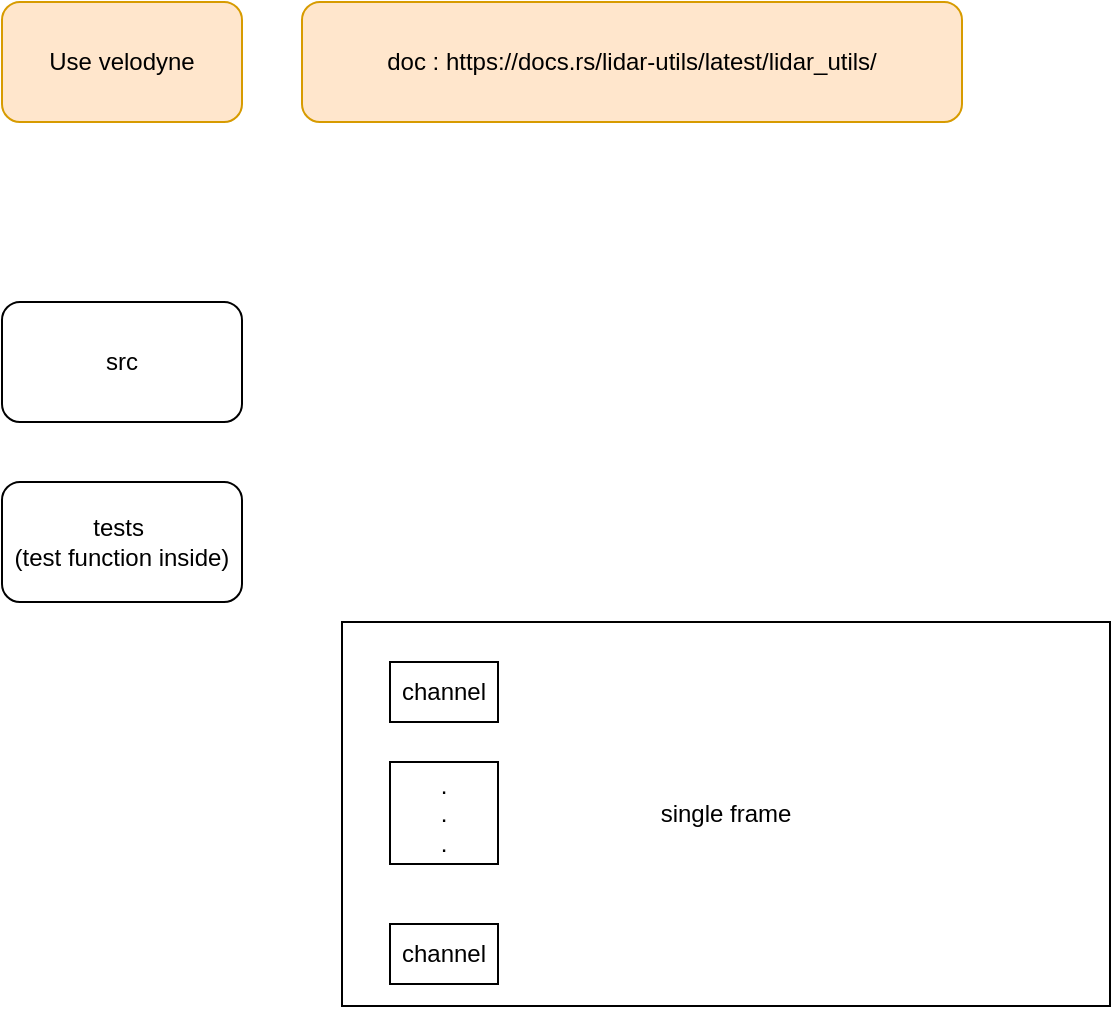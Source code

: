 <mxfile version="15.9.4" type="github">
  <diagram id="g9rVfQRId_UXP_9nCWD6" name="Page-1">
    <mxGraphModel dx="652" dy="1486" grid="1" gridSize="10" guides="1" tooltips="1" connect="1" arrows="1" fold="1" page="1" pageScale="1" pageWidth="827" pageHeight="1169" math="0" shadow="0">
      <root>
        <mxCell id="0" />
        <mxCell id="1" parent="0" />
        <mxCell id="2hSiSO6r-g4GhnsCLej8-1" value="tests&amp;nbsp;&lt;br&gt;(test function inside)" style="rounded=1;whiteSpace=wrap;html=1;" parent="1" vertex="1">
          <mxGeometry x="220" y="220" width="120" height="60" as="geometry" />
        </mxCell>
        <mxCell id="2hSiSO6r-g4GhnsCLej8-2" value="src" style="rounded=1;whiteSpace=wrap;html=1;" parent="1" vertex="1">
          <mxGeometry x="220" y="130" width="120" height="60" as="geometry" />
        </mxCell>
        <mxCell id="2hSiSO6r-g4GhnsCLej8-3" value="Use velodyne" style="rounded=1;whiteSpace=wrap;html=1;fillColor=#ffe6cc;strokeColor=#d79b00;" parent="1" vertex="1">
          <mxGeometry x="220" y="-20" width="120" height="60" as="geometry" />
        </mxCell>
        <mxCell id="2hSiSO6r-g4GhnsCLej8-4" value="doc :&amp;nbsp;https://docs.rs/lidar-utils/latest/lidar_utils/" style="rounded=1;whiteSpace=wrap;html=1;fillColor=#ffe6cc;strokeColor=#d79b00;" parent="1" vertex="1">
          <mxGeometry x="370" y="-20" width="330" height="60" as="geometry" />
        </mxCell>
        <mxCell id="_eqaHYVxHlZJ16gZmGbW-1" value="single frame" style="rounded=0;whiteSpace=wrap;html=1;" vertex="1" parent="1">
          <mxGeometry x="390" y="290" width="384" height="192" as="geometry" />
        </mxCell>
        <mxCell id="_eqaHYVxHlZJ16gZmGbW-2" value="channel" style="rounded=0;whiteSpace=wrap;html=1;" vertex="1" parent="1">
          <mxGeometry x="414" y="441" width="54" height="30" as="geometry" />
        </mxCell>
        <mxCell id="_eqaHYVxHlZJ16gZmGbW-3" value="channel" style="rounded=0;whiteSpace=wrap;html=1;" vertex="1" parent="1">
          <mxGeometry x="414" y="310" width="54" height="30" as="geometry" />
        </mxCell>
        <mxCell id="_eqaHYVxHlZJ16gZmGbW-4" value=".&lt;br&gt;.&lt;br&gt;.&lt;br&gt;" style="rounded=0;whiteSpace=wrap;html=1;" vertex="1" parent="1">
          <mxGeometry x="414" y="360" width="54" height="51" as="geometry" />
        </mxCell>
      </root>
    </mxGraphModel>
  </diagram>
</mxfile>
